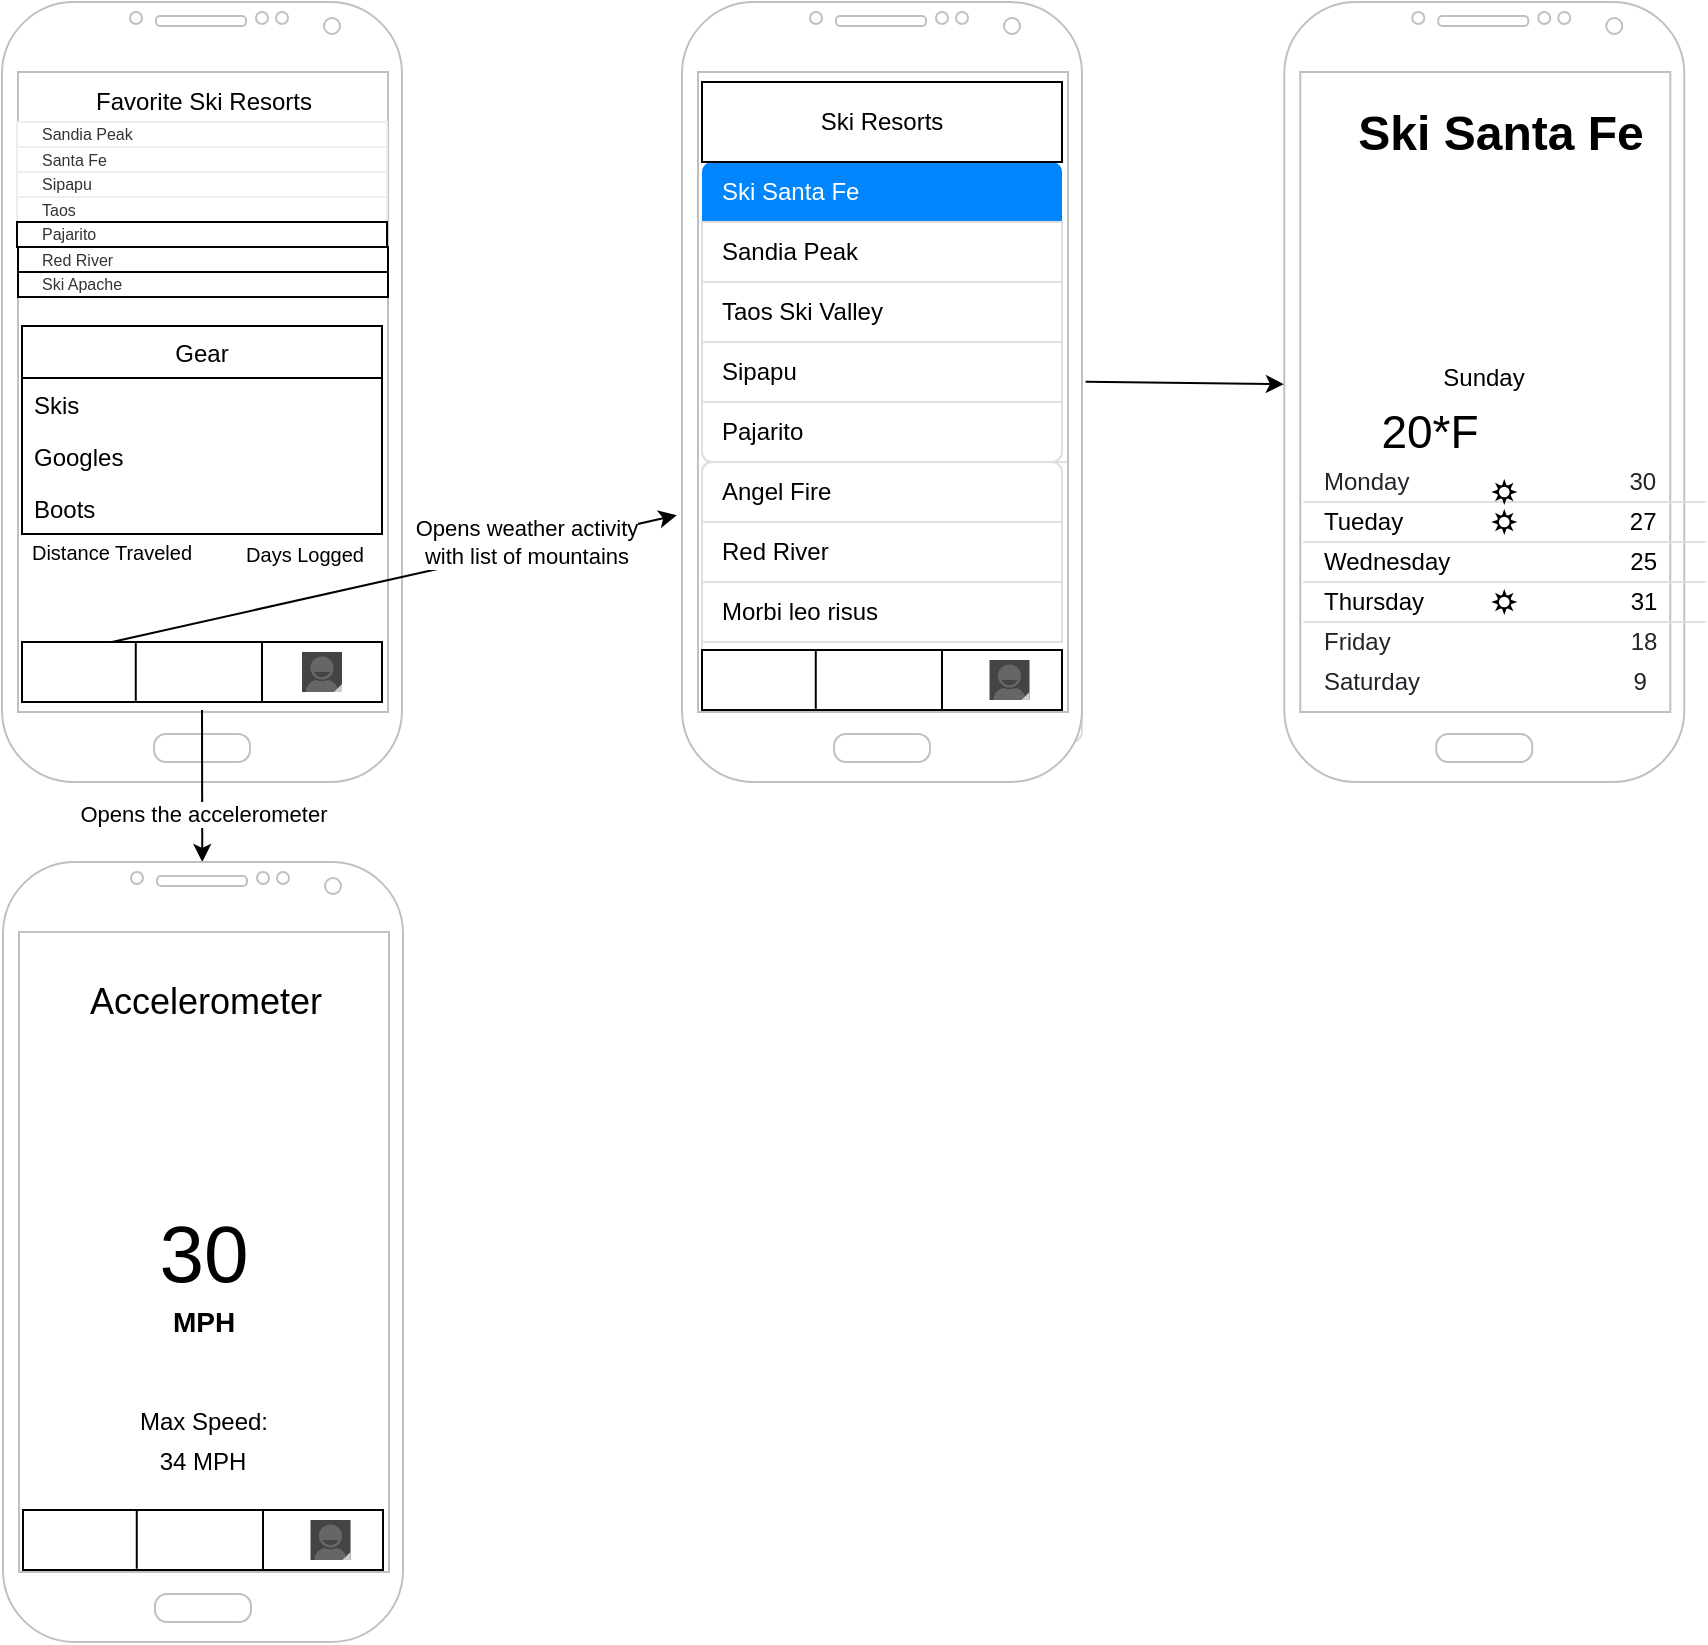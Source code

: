<mxfile version="13.10.4" type="device"><diagram id="pHv3K0GSnLGciWTlhqh7" name="Page-1"><mxGraphModel dx="1038" dy="579" grid="1" gridSize="10" guides="1" tooltips="1" connect="1" arrows="1" fold="1" page="1" pageScale="1" pageWidth="850" pageHeight="1100" background="none" math="0" shadow="0"><root><mxCell id="0"/><mxCell id="1" parent="0"/><mxCell id="HMWzWiSMyqoh51Vptta_-24" value="" style="rounded=0;whiteSpace=wrap;html=1;fillColor=#FFFFFF;" parent="1" vertex="1"><mxGeometry x="54.26" y="720" width="190" height="330" as="geometry"/></mxCell><mxCell id="TXrngmMzgFotPlCeb-uS-10" value="" style="rounded=0;whiteSpace=wrap;html=1;fillColor=#FFFFFF;fontColor=#000000;" parent="1" vertex="1"><mxGeometry x="55" y="280" width="190" height="350" as="geometry"/></mxCell><mxCell id="TXrngmMzgFotPlCeb-uS-4" value="" style="rounded=0;whiteSpace=wrap;html=1;fillColor=#FFFFFF;fontColor=#000000;" parent="1" vertex="1"><mxGeometry x="696.14" y="292.5" width="190" height="325" as="geometry"/></mxCell><mxCell id="MzibX1NVnjFAvBWeq8uA-1" value="" style="verticalLabelPosition=bottom;verticalAlign=top;html=1;shadow=0;dashed=0;strokeWidth=1;shape=mxgraph.android.phone2;strokeColor=#c0c0c0;" parent="1" vertex="1"><mxGeometry x="50" y="260" width="200" height="390" as="geometry"/></mxCell><mxCell id="etSlgPTRcAgV64d_6-O4-5" value="Gear" style="swimlane;fontStyle=0;childLayout=stackLayout;horizontal=1;startSize=26;fillColor=none;horizontalStack=0;resizeParent=1;resizeParentMax=0;resizeLast=0;collapsible=1;marginBottom=0;fontColor=#000000;" parent="1" vertex="1"><mxGeometry x="60" y="422" width="180" height="104" as="geometry"><mxRectangle x="60" y="422" width="50" height="26" as="alternateBounds"/></mxGeometry></mxCell><mxCell id="etSlgPTRcAgV64d_6-O4-6" value="Skis" style="text;strokeColor=none;fillColor=none;align=left;verticalAlign=top;spacingLeft=4;spacingRight=4;overflow=hidden;rotatable=0;points=[[0,0.5],[1,0.5]];portConstraint=eastwest;" parent="etSlgPTRcAgV64d_6-O4-5" vertex="1"><mxGeometry y="26" width="180" height="26" as="geometry"/></mxCell><mxCell id="etSlgPTRcAgV64d_6-O4-7" value="Googles" style="text;strokeColor=none;fillColor=none;align=left;verticalAlign=top;spacingLeft=4;spacingRight=4;overflow=hidden;rotatable=0;points=[[0,0.5],[1,0.5]];portConstraint=eastwest;" parent="etSlgPTRcAgV64d_6-O4-5" vertex="1"><mxGeometry y="52" width="180" height="26" as="geometry"/></mxCell><mxCell id="TXrngmMzgFotPlCeb-uS-5" value="Boots" style="text;strokeColor=none;fillColor=none;align=left;verticalAlign=top;spacingLeft=4;spacingRight=4;overflow=hidden;rotatable=0;points=[[0,0.5],[1,0.5]];portConstraint=eastwest;" parent="etSlgPTRcAgV64d_6-O4-5" vertex="1"><mxGeometry y="78" width="180" height="26" as="geometry"/></mxCell><mxCell id="MzibX1NVnjFAvBWeq8uA-18" value="" style="rounded=0;whiteSpace=wrap;html=1;" parent="1" vertex="1"><mxGeometry x="60" y="580" width="180" height="30" as="geometry"/></mxCell><mxCell id="MzibX1NVnjFAvBWeq8uA-19" value="" style="html=1;shadow=0;dashed=0;shape=mxgraph.bootstrap.rrect;rSize=5;strokeColor=#DFDFDF;html=1;whiteSpace=wrap;fillColor=#FFFFFF;fontColor=#000000;" parent="1" vertex="1"><mxGeometry x="400" y="340" width="185" height="290" as="geometry"/></mxCell><mxCell id="TXrngmMzgFotPlCeb-uS-13" value="" style="rounded=0;whiteSpace=wrap;html=1;fillColor=#FFFFFF;fontColor=#000000;" parent="MzibX1NVnjFAvBWeq8uA-19" vertex="1"><mxGeometry x="-5" y="-60" width="190" height="350" as="geometry"/></mxCell><mxCell id="MzibX1NVnjFAvBWeq8uA-20" value="Ski Santa Fe" style="html=1;shadow=0;dashed=0;shape=mxgraph.bootstrap.topButton;rSize=5;strokeColor=none;fillColor=#0085FC;fontColor=#ffffff;perimeter=none;whiteSpace=wrap;resizeWidth=1;align=left;spacing=10;" parent="MzibX1NVnjFAvBWeq8uA-19" vertex="1"><mxGeometry width="180" height="30" relative="1" as="geometry"/></mxCell><mxCell id="MzibX1NVnjFAvBWeq8uA-21" value="Sandia Peak" style="strokeColor=inherit;fillColor=inherit;gradientColor=inherit;fontColor=inherit;html=1;shadow=0;dashed=0;perimeter=none;whiteSpace=wrap;resizeWidth=1;align=left;spacing=10;" parent="MzibX1NVnjFAvBWeq8uA-19" vertex="1"><mxGeometry width="180" height="30" relative="1" as="geometry"><mxPoint y="30" as="offset"/></mxGeometry></mxCell><mxCell id="MzibX1NVnjFAvBWeq8uA-22" value="Taos Ski Valley" style="strokeColor=inherit;fillColor=inherit;gradientColor=inherit;fontColor=inherit;html=1;shadow=0;dashed=0;perimeter=none;whiteSpace=wrap;resizeWidth=1;align=left;spacing=10;" parent="MzibX1NVnjFAvBWeq8uA-19" vertex="1"><mxGeometry width="180" height="30" relative="1" as="geometry"><mxPoint y="60" as="offset"/></mxGeometry></mxCell><mxCell id="MzibX1NVnjFAvBWeq8uA-23" value="Sipapu" style="strokeColor=inherit;fillColor=inherit;gradientColor=inherit;fontColor=inherit;html=1;shadow=0;dashed=0;perimeter=none;whiteSpace=wrap;resizeWidth=1;align=left;spacing=10;" parent="MzibX1NVnjFAvBWeq8uA-19" vertex="1"><mxGeometry width="180" height="30" relative="1" as="geometry"><mxPoint y="90" as="offset"/></mxGeometry></mxCell><mxCell id="MzibX1NVnjFAvBWeq8uA-24" value="Pajarito" style="strokeColor=inherit;fillColor=inherit;gradientColor=inherit;fontColor=inherit;html=1;shadow=0;dashed=0;shape=mxgraph.bootstrap.bottomButton;rSize=5;perimeter=none;whiteSpace=wrap;resizeWidth=1;resizeHeight=0;align=left;spacing=10;" parent="MzibX1NVnjFAvBWeq8uA-19" vertex="1"><mxGeometry y="1" width="180" height="30" relative="1" as="geometry"><mxPoint y="-170" as="offset"/></mxGeometry></mxCell><mxCell id="MzibX1NVnjFAvBWeq8uA-25" value="Ski Resorts" style="rounded=0;whiteSpace=wrap;html=1;" parent="1" vertex="1"><mxGeometry x="400" y="300" width="180" height="40" as="geometry"/></mxCell><mxCell id="MzibX1NVnjFAvBWeq8uA-44" value="" style="html=1;shadow=0;dashed=0;shape=mxgraph.bootstrap.rrect;rSize=5;strokeColor=#DFDFDF;html=1;whiteSpace=wrap;fillColor=#FFFFFF;fontColor=#000000;" parent="1" vertex="1"><mxGeometry x="400" y="490" width="190" height="140" as="geometry"/></mxCell><mxCell id="MzibX1NVnjFAvBWeq8uA-45" value="Angel Fire" style="strokeColor=inherit;fillColor=inherit;gradientColor=inherit;fontColor=inherit;html=1;shadow=0;dashed=0;shape=mxgraph.bootstrap.topButton;rSize=5;perimeter=none;whiteSpace=wrap;resizeWidth=1;align=left;spacing=10;" parent="MzibX1NVnjFAvBWeq8uA-44" vertex="1"><mxGeometry width="180" height="30" relative="1" as="geometry"/></mxCell><mxCell id="MzibX1NVnjFAvBWeq8uA-46" value="Red River" style="strokeColor=inherit;fillColor=inherit;gradientColor=inherit;fontColor=inherit;html=1;shadow=0;dashed=0;perimeter=none;whiteSpace=wrap;resizeWidth=1;align=left;spacing=10;" parent="MzibX1NVnjFAvBWeq8uA-44" vertex="1"><mxGeometry width="180" height="30" relative="1" as="geometry"><mxPoint y="30" as="offset"/></mxGeometry></mxCell><mxCell id="MzibX1NVnjFAvBWeq8uA-47" value="Morbi leo risus" style="strokeColor=inherit;fillColor=inherit;gradientColor=inherit;fontColor=inherit;html=1;shadow=0;dashed=0;perimeter=none;whiteSpace=wrap;resizeWidth=1;align=left;spacing=10;" parent="MzibX1NVnjFAvBWeq8uA-44" vertex="1"><mxGeometry width="180" height="30" relative="1" as="geometry"><mxPoint y="60" as="offset"/></mxGeometry></mxCell><mxCell id="MzibX1NVnjFAvBWeq8uA-49" value="Durango" style="strokeColor=inherit;fillColor=inherit;gradientColor=inherit;fontColor=inherit;html=1;shadow=0;dashed=0;shape=mxgraph.bootstrap.bottomButton;rSize=5;perimeter=none;whiteSpace=wrap;resizeWidth=1;resizeHeight=0;align=left;spacing=10;" parent="MzibX1NVnjFAvBWeq8uA-44" vertex="1"><mxGeometry y="1" width="180" height="30" relative="1" as="geometry"><mxPoint y="-30" as="offset"/></mxGeometry></mxCell><mxCell id="MzibX1NVnjFAvBWeq8uA-57" value="" style="shape=image;html=1;verticalAlign=top;verticalLabelPosition=bottom;labelBackgroundColor=#ffffff;imageAspect=0;aspect=fixed;image=https://cdn4.iconfinder.com/data/icons/evil-icons-user-interface/64/picture-128.png" parent="1" vertex="1"><mxGeometry x="70" y="580" width="30" height="30" as="geometry"/></mxCell><mxCell id="MzibX1NVnjFAvBWeq8uA-58" value="" style="verticalLabelPosition=bottom;verticalAlign=top;html=1;shadow=0;dashed=0;strokeWidth=1;shape=mxgraph.android.contact_badge_normal;" parent="1" vertex="1"><mxGeometry x="200" y="585" width="20" height="20" as="geometry"/></mxCell><mxCell id="MzibX1NVnjFAvBWeq8uA-79" value="" style="verticalLabelPosition=bottom;verticalAlign=top;html=1;shadow=0;dashed=0;strokeWidth=1;shape=mxgraph.android.phone2;strokeColor=#c0c0c0;" parent="1" vertex="1"><mxGeometry x="691.14" y="260" width="200" height="390" as="geometry"/></mxCell><mxCell id="MzibX1NVnjFAvBWeq8uA-80" value="" style="shape=image;html=1;verticalAlign=top;verticalLabelPosition=bottom;labelBackgroundColor=#ffffff;imageAspect=0;aspect=fixed;image=https://cdn2.iconfinder.com/data/icons/circle-icons-1/64/image-128.png" parent="1" vertex="1"><mxGeometry x="749.14" y="346" width="92" height="92" as="geometry"/></mxCell><mxCell id="MzibX1NVnjFAvBWeq8uA-81" value="" style="shape=image;html=1;verticalAlign=top;verticalLabelPosition=bottom;labelBackgroundColor=#ffffff;imageAspect=0;aspect=fixed;image=https://cdn3.iconfinder.com/data/icons/tiny-weather-1/512/snow-cloud-128.png" parent="1" vertex="1"><mxGeometry x="801.14" y="452" width="48" height="48" as="geometry"/></mxCell><mxCell id="MzibX1NVnjFAvBWeq8uA-82" value="&lt;span style=&quot;font-size: 23px&quot;&gt;20*F&lt;/span&gt;" style="text;html=1;strokeColor=none;fillColor=none;align=center;verticalAlign=middle;whiteSpace=wrap;rounded=0;" parent="1" vertex="1"><mxGeometry x="727.14" y="450" width="74" height="50" as="geometry"/></mxCell><mxCell id="MzibX1NVnjFAvBWeq8uA-83" value="Monday&amp;nbsp; &amp;nbsp; &amp;nbsp; &amp;nbsp; &amp;nbsp; &amp;nbsp; &amp;nbsp; &amp;nbsp; &amp;nbsp; &amp;nbsp; &amp;nbsp; &amp;nbsp; &amp;nbsp; &amp;nbsp; &amp;nbsp; &amp;nbsp; &amp;nbsp;30" style="html=1;strokeColor=none;fillColor=none;fontColor=#212529;perimeter=none;whiteSpace=wrap;resizeWidth=1;align=left;spacing=10;" parent="1" vertex="1"><mxGeometry x="701.14" y="490" width="200" height="20" as="geometry"/></mxCell><mxCell id="MzibX1NVnjFAvBWeq8uA-84" value="Tueday&amp;nbsp; &amp;nbsp; &amp;nbsp; &amp;nbsp; &amp;nbsp; &amp;nbsp; &amp;nbsp; &amp;nbsp; &amp;nbsp; &amp;nbsp; &amp;nbsp; &amp;nbsp; &amp;nbsp; &amp;nbsp; &amp;nbsp; &amp;nbsp; &amp;nbsp; 27" style="shape=partialRectangle;whiteSpace=wrap;left=0;right=0;fillColor=none;strokeColor=#DFDFDF;html=1;shadow=0;dashed=0;perimeter=none;whiteSpace=wrap;resizeWidth=1;align=left;spacing=10;" parent="1" vertex="1"><mxGeometry x="701.14" y="510" width="200" height="20" as="geometry"/></mxCell><mxCell id="MzibX1NVnjFAvBWeq8uA-85" value="Wednesday&amp;nbsp; &amp;nbsp; &amp;nbsp; &amp;nbsp; &amp;nbsp; &amp;nbsp; &amp;nbsp; &amp;nbsp; &amp;nbsp; &amp;nbsp; &amp;nbsp; &amp;nbsp; &amp;nbsp; &amp;nbsp;25" style="shape=partialRectangle;whiteSpace=wrap;left=0;right=0;fillColor=none;strokeColor=#DFDFDF;html=1;shadow=0;dashed=0;perimeter=none;whiteSpace=wrap;resizeWidth=1;align=left;spacing=10;" parent="1" vertex="1"><mxGeometry x="701.14" y="530" width="200" height="20" as="geometry"/></mxCell><mxCell id="MzibX1NVnjFAvBWeq8uA-86" value="Thursday&amp;nbsp; &amp;nbsp; &amp;nbsp; &amp;nbsp; &amp;nbsp; &amp;nbsp; &amp;nbsp; &amp;nbsp; &amp;nbsp; &amp;nbsp; &amp;nbsp; &amp;nbsp; &amp;nbsp; &amp;nbsp; &amp;nbsp; &amp;nbsp;31" style="shape=partialRectangle;whiteSpace=wrap;left=0;right=0;fillColor=none;strokeColor=#DFDFDF;html=1;shadow=0;dashed=0;perimeter=none;whiteSpace=wrap;resizeWidth=1;align=left;spacing=10;" parent="1" vertex="1"><mxGeometry x="701.14" y="550" width="200" height="20" as="geometry"/></mxCell><mxCell id="MzibX1NVnjFAvBWeq8uA-87" value="Friday&amp;nbsp; &amp;nbsp; &amp;nbsp; &amp;nbsp; &amp;nbsp; &amp;nbsp; &amp;nbsp; &amp;nbsp; &amp;nbsp; &amp;nbsp; &amp;nbsp; &amp;nbsp; &amp;nbsp; &amp;nbsp; &amp;nbsp; &amp;nbsp; &amp;nbsp; &amp;nbsp; 18" style="html=1;strokeColor=none;fillColor=none;fontColor=#212529;perimeter=none;whiteSpace=wrap;resizeWidth=1;align=left;spacing=10;" parent="1" vertex="1"><mxGeometry x="701.14" y="570" width="200" height="20" as="geometry"/></mxCell><mxCell id="MzibX1NVnjFAvBWeq8uA-88" value="Saturday&amp;nbsp; &amp;nbsp; &amp;nbsp; &amp;nbsp; &amp;nbsp; &amp;nbsp; &amp;nbsp; &amp;nbsp; &amp;nbsp; &amp;nbsp; &amp;nbsp; &amp;nbsp; &amp;nbsp; &amp;nbsp; &amp;nbsp; &amp;nbsp; 9" style="html=1;strokeColor=none;fillColor=none;fontColor=#212529;perimeter=none;whiteSpace=wrap;resizeWidth=1;align=left;spacing=10;" parent="1" vertex="1"><mxGeometry x="701.14" y="590" width="200" height="20" as="geometry"/></mxCell><mxCell id="MzibX1NVnjFAvBWeq8uA-89" value="Sunday" style="text;html=1;strokeColor=none;fillColor=none;align=center;verticalAlign=middle;whiteSpace=wrap;rounded=0;" parent="1" vertex="1"><mxGeometry x="771.14" y="438" width="40" height="20" as="geometry"/></mxCell><mxCell id="MzibX1NVnjFAvBWeq8uA-91" value="" style="verticalLabelPosition=bottom;verticalAlign=top;html=1;shape=mxgraph.basic.sun" parent="1" vertex="1"><mxGeometry x="796.14" y="500" width="10" height="10" as="geometry"/></mxCell><mxCell id="MzibX1NVnjFAvBWeq8uA-92" value="" style="verticalLabelPosition=bottom;verticalAlign=top;html=1;shape=mxgraph.basic.sun" parent="1" vertex="1"><mxGeometry x="796.14" y="515" width="10" height="10" as="geometry"/></mxCell><mxCell id="MzibX1NVnjFAvBWeq8uA-93" value="" style="verticalLabelPosition=bottom;verticalAlign=top;html=1;shape=mxgraph.basic.sun" parent="1" vertex="1"><mxGeometry x="796.14" y="555" width="10" height="10" as="geometry"/></mxCell><mxCell id="MzibX1NVnjFAvBWeq8uA-94" value="" style="shape=image;html=1;verticalAlign=top;verticalLabelPosition=bottom;labelBackgroundColor=#ffffff;imageAspect=0;aspect=fixed;image=https://cdn3.iconfinder.com/data/icons/tiny-weather-1/512/cloudy-128.png" parent="1" vertex="1"><mxGeometry x="791.14" y="530" width="20" height="20" as="geometry"/></mxCell><mxCell id="MzibX1NVnjFAvBWeq8uA-95" value="" style="shape=image;html=1;verticalAlign=top;verticalLabelPosition=bottom;labelBackgroundColor=#ffffff;imageAspect=0;aspect=fixed;image=https://cdn3.iconfinder.com/data/icons/tiny-weather-1/512/snow-cloud-128.png" parent="1" vertex="1"><mxGeometry x="792.14" y="572" width="18" height="18" as="geometry"/></mxCell><mxCell id="MzibX1NVnjFAvBWeq8uA-96" value="" style="shape=image;html=1;verticalAlign=top;verticalLabelPosition=bottom;labelBackgroundColor=#ffffff;imageAspect=0;aspect=fixed;image=https://cdn3.iconfinder.com/data/icons/tiny-weather-1/512/snow-cloud-128.png" parent="1" vertex="1"><mxGeometry x="792.14" y="592" width="18" height="18" as="geometry"/></mxCell><mxCell id="MzibX1NVnjFAvBWeq8uA-97" value="" style="shape=image;html=1;verticalAlign=top;verticalLabelPosition=bottom;labelBackgroundColor=#ffffff;imageAspect=0;aspect=fixed;image=https://cdn4.iconfinder.com/data/icons/wirecons-free-vector-icons/32/back-alt-128.png" parent="1" vertex="1"><mxGeometry x="707.14" y="300" width="20" height="20" as="geometry"/></mxCell><mxCell id="MzibX1NVnjFAvBWeq8uA-98" value="Ski Santa Fe" style="text;strokeColor=none;fillColor=none;html=1;fontSize=24;fontStyle=1;verticalAlign=middle;align=center;" parent="1" vertex="1"><mxGeometry x="749.14" y="306" width="100" height="40" as="geometry"/></mxCell><mxCell id="0CzwnWw1QFoB78ATKUCo-1" value="" style="endArrow=classic;html=1;exitX=0.25;exitY=0;exitDx=0;exitDy=0;entryX=-0.013;entryY=0.658;entryDx=0;entryDy=0;entryPerimeter=0;" parent="1" source="MzibX1NVnjFAvBWeq8uA-18" target="MzibX1NVnjFAvBWeq8uA-2" edge="1"><mxGeometry width="50" height="50" relative="1" as="geometry"><mxPoint x="217" y="582.5" as="sourcePoint"/><mxPoint x="375" y="550" as="targetPoint"/></mxGeometry></mxCell><mxCell id="HMWzWiSMyqoh51Vptta_-3" value="Opens weather activity&lt;br&gt;with list of mountains" style="edgeLabel;html=1;align=center;verticalAlign=middle;resizable=0;points=[];" parent="0CzwnWw1QFoB78ATKUCo-1" vertex="1" connectable="0"><mxGeometry x="0.191" y="-2" relative="1" as="geometry"><mxPoint x="38.03" y="-14.14" as="offset"/></mxGeometry></mxCell><mxCell id="0CzwnWw1QFoB78ATKUCo-2" value="" style="endArrow=classic;html=1;entryX=-0.001;entryY=0.49;entryDx=0;entryDy=0;entryPerimeter=0;exitX=1.009;exitY=0.487;exitDx=0;exitDy=0;exitPerimeter=0;" parent="1" source="MzibX1NVnjFAvBWeq8uA-2" target="MzibX1NVnjFAvBWeq8uA-79" edge="1"><mxGeometry width="50" height="50" relative="1" as="geometry"><mxPoint x="522.38" y="448" as="sourcePoint"/><mxPoint x="572.38" y="448.5" as="targetPoint"/></mxGeometry></mxCell><mxCell id="0CzwnWw1QFoB78ATKUCo-46" value="&lt;font style=&quot;font-size: 10px&quot;&gt;Days Logged&lt;br&gt;&lt;/font&gt;" style="text;html=1;strokeColor=none;fillColor=none;align=center;verticalAlign=middle;whiteSpace=wrap;rounded=0;" parent="1" vertex="1"><mxGeometry x="169" y="530" width="65" height="11" as="geometry"/></mxCell><mxCell id="0CzwnWw1QFoB78ATKUCo-49" value="&lt;font style=&quot;font-size: 10px&quot;&gt;Distance Traveled&lt;br&gt;&lt;/font&gt;" style="text;html=1;strokeColor=none;fillColor=none;align=center;verticalAlign=middle;whiteSpace=wrap;rounded=0;" parent="1" vertex="1"><mxGeometry x="60" y="525" width="90" height="20" as="geometry"/></mxCell><mxCell id="0CzwnWw1QFoB78ATKUCo-52" value="" style="strokeWidth=1;html=1;shadow=0;dashed=0;shape=mxgraph.android.rrect;rSize=0;strokeColor=#eeeeee;fillColor=#ffffff;gradientColor=none; textAlign=&quot;center&quot;;" parent="1" vertex="1"><mxGeometry x="57.5" y="320" width="185" height="50" as="geometry"/></mxCell><mxCell id="0CzwnWw1QFoB78ATKUCo-53" value="Sandia Peak" style="strokeColor=inherit;fillColor=inherit;gradientColor=inherit;strokeWidth=1;html=1;shadow=0;dashed=0;shape=mxgraph.android.rrect;rSize=0;align=left;spacingLeft=10;fontSize=8;fontColor=#333333;" parent="0CzwnWw1QFoB78ATKUCo-52" vertex="1"><mxGeometry width="185" height="12.5" as="geometry"/></mxCell><mxCell id="0CzwnWw1QFoB78ATKUCo-54" value="Santa Fe" style="strokeColor=inherit;fillColor=inherit;gradientColor=inherit;strokeWidth=1;html=1;shadow=0;dashed=0;shape=mxgraph.android.rrect;rSize=0;align=left;spacingLeft=10;fontSize=8;fontColor=#333333;" parent="0CzwnWw1QFoB78ATKUCo-52" vertex="1"><mxGeometry y="12.5" width="185" height="12.5" as="geometry"/></mxCell><mxCell id="0CzwnWw1QFoB78ATKUCo-55" value="Sipapu" style="strokeColor=inherit;fillColor=inherit;gradientColor=inherit;strokeWidth=1;html=1;shadow=0;dashed=0;shape=mxgraph.android.rrect;rSize=0;align=left;spacingLeft=10;fontSize=8;fontColor=#333333;" parent="0CzwnWw1QFoB78ATKUCo-52" vertex="1"><mxGeometry y="25" width="185" height="12.5" as="geometry"/></mxCell><mxCell id="0CzwnWw1QFoB78ATKUCo-56" value="Taos" style="strokeColor=inherit;fillColor=inherit;gradientColor=inherit;strokeWidth=1;html=1;shadow=0;dashed=0;shape=mxgraph.android.rrect;rSize=0;align=left;spacingLeft=10;fontSize=8;fontColor=#333333;" parent="0CzwnWw1QFoB78ATKUCo-52" vertex="1"><mxGeometry y="37.5" width="185" height="12.5" as="geometry"/></mxCell><mxCell id="HMWzWiSMyqoh51Vptta_-5" value="" style="shape=image;html=1;verticalAlign=top;verticalLabelPosition=bottom;labelBackgroundColor=#ffffff;imageAspect=0;aspect=fixed;image=https://cdn1.iconfinder.com/data/icons/dashboard-line-style-1/32/dashboard__Meter-128.png" parent="1" vertex="1"><mxGeometry x="131" y="576" width="38" height="38" as="geometry"/></mxCell><mxCell id="HMWzWiSMyqoh51Vptta_-6" value="" style="endArrow=none;html=1;exitX=0.316;exitY=0.98;exitDx=0;exitDy=0;exitPerimeter=0;entryX=0.316;entryY=0;entryDx=0;entryDy=0;entryPerimeter=0;" parent="1" source="MzibX1NVnjFAvBWeq8uA-18" target="MzibX1NVnjFAvBWeq8uA-18" edge="1"><mxGeometry width="50" height="50" relative="1" as="geometry"><mxPoint x="240" y="710" as="sourcePoint"/><mxPoint x="110" y="730" as="targetPoint"/></mxGeometry></mxCell><mxCell id="HMWzWiSMyqoh51Vptta_-7" value="" style="endArrow=none;html=1;" parent="1" edge="1"><mxGeometry width="50" height="50" relative="1" as="geometry"><mxPoint x="180" y="610" as="sourcePoint"/><mxPoint x="180" y="580" as="targetPoint"/><Array as="points"/></mxGeometry></mxCell><mxCell id="HMWzWiSMyqoh51Vptta_-15" value="" style="rounded=0;whiteSpace=wrap;html=1;" parent="1" vertex="1"><mxGeometry x="400" y="584" width="180" height="30" as="geometry"/></mxCell><mxCell id="HMWzWiSMyqoh51Vptta_-16" value="" style="shape=image;html=1;verticalAlign=top;verticalLabelPosition=bottom;labelBackgroundColor=#ffffff;imageAspect=0;aspect=fixed;image=https://cdn4.iconfinder.com/data/icons/evil-icons-user-interface/64/picture-128.png" parent="1" vertex="1"><mxGeometry x="413.76" y="584" width="30" height="30" as="geometry"/></mxCell><mxCell id="HMWzWiSMyqoh51Vptta_-17" value="" style="verticalLabelPosition=bottom;verticalAlign=top;html=1;shadow=0;dashed=0;strokeWidth=1;shape=mxgraph.android.contact_badge_normal;" parent="1" vertex="1"><mxGeometry x="543.76" y="589" width="20" height="20" as="geometry"/></mxCell><mxCell id="HMWzWiSMyqoh51Vptta_-18" value="" style="shape=image;html=1;verticalAlign=top;verticalLabelPosition=bottom;labelBackgroundColor=#ffffff;imageAspect=0;aspect=fixed;image=https://cdn1.iconfinder.com/data/icons/dashboard-line-style-1/32/dashboard__Meter-128.png" parent="1" vertex="1"><mxGeometry x="471" y="580" width="38" height="38" as="geometry"/></mxCell><mxCell id="HMWzWiSMyqoh51Vptta_-19" value="" style="endArrow=none;html=1;exitX=0.316;exitY=0.98;exitDx=0;exitDy=0;exitPerimeter=0;entryX=0.316;entryY=0;entryDx=0;entryDy=0;entryPerimeter=0;" parent="1" source="HMWzWiSMyqoh51Vptta_-15" target="HMWzWiSMyqoh51Vptta_-15" edge="1"><mxGeometry width="50" height="50" relative="1" as="geometry"><mxPoint x="580" y="714" as="sourcePoint"/><mxPoint x="450" y="734" as="targetPoint"/></mxGeometry></mxCell><mxCell id="HMWzWiSMyqoh51Vptta_-20" value="" style="endArrow=none;html=1;" parent="1" edge="1"><mxGeometry width="50" height="50" relative="1" as="geometry"><mxPoint x="520" y="614" as="sourcePoint"/><mxPoint x="520" y="584" as="targetPoint"/><Array as="points"/></mxGeometry></mxCell><mxCell id="HMWzWiSMyqoh51Vptta_-21" value="" style="endArrow=classic;html=1;exitX=0.5;exitY=1;exitDx=0;exitDy=0;" parent="1" source="HMWzWiSMyqoh51Vptta_-5" target="HMWzWiSMyqoh51Vptta_-22" edge="1"><mxGeometry width="50" height="50" relative="1" as="geometry"><mxPoint x="280" y="730" as="sourcePoint"/><mxPoint x="360" y="720" as="targetPoint"/></mxGeometry></mxCell><mxCell id="HMWzWiSMyqoh51Vptta_-29" value="&lt;font color=&quot;#000000&quot;&gt;Opens the accelerometer&amp;nbsp;&lt;br&gt;&lt;/font&gt;" style="edgeLabel;html=1;align=center;verticalAlign=middle;resizable=0;points=[];fontColor=#FFFFFF;" parent="HMWzWiSMyqoh51Vptta_-21" vertex="1" connectable="0"><mxGeometry x="-0.136" y="3" relative="1" as="geometry"><mxPoint x="-1.56" y="19.12" as="offset"/></mxGeometry></mxCell><mxCell id="HMWzWiSMyqoh51Vptta_-22" value="" style="verticalLabelPosition=bottom;verticalAlign=top;html=1;shadow=0;dashed=0;strokeWidth=1;shape=mxgraph.android.phone2;strokeColor=#c0c0c0;" parent="1" vertex="1"><mxGeometry x="50.5" y="690" width="200" height="390" as="geometry"/></mxCell><mxCell id="HMWzWiSMyqoh51Vptta_-25" value="&lt;font style=&quot;font-size: 18px&quot;&gt;Accelerometer&lt;/font&gt;" style="text;html=1;strokeColor=none;fillColor=none;align=center;verticalAlign=middle;whiteSpace=wrap;rounded=0;" parent="1" vertex="1"><mxGeometry x="131.5" y="750" width="40" height="20" as="geometry"/></mxCell><mxCell id="HMWzWiSMyqoh51Vptta_-26" value="&lt;b&gt;&lt;font style=&quot;font-size: 14px&quot;&gt;MPH&lt;/font&gt;&lt;/b&gt;" style="text;html=1;strokeColor=none;fillColor=none;align=center;verticalAlign=middle;whiteSpace=wrap;rounded=0;" parent="1" vertex="1"><mxGeometry x="130.5" y="910" width="40" height="20" as="geometry"/></mxCell><mxCell id="HMWzWiSMyqoh51Vptta_-27" value="&lt;font style=&quot;font-size: 40px&quot;&gt;30&lt;/font&gt;" style="text;html=1;strokeColor=none;fillColor=none;align=center;verticalAlign=middle;whiteSpace=wrap;rounded=0;" parent="1" vertex="1"><mxGeometry x="130.5" y="875" width="40" height="20" as="geometry"/></mxCell><mxCell id="TXrngmMzgFotPlCeb-uS-1" value="Max Speed:" style="text;html=1;strokeColor=none;fillColor=none;align=center;verticalAlign=middle;whiteSpace=wrap;rounded=0;fontColor=#000000;" parent="1" vertex="1"><mxGeometry x="113.62" y="960" width="73.76" height="20" as="geometry"/></mxCell><mxCell id="TXrngmMzgFotPlCeb-uS-2" value="34 MPH" style="text;html=1;strokeColor=none;fillColor=none;align=center;verticalAlign=middle;whiteSpace=wrap;rounded=0;fontColor=#000000;" parent="1" vertex="1"><mxGeometry x="123.12" y="980" width="54.76" height="20" as="geometry"/></mxCell><mxCell id="TXrngmMzgFotPlCeb-uS-6" value="Pajarito" style="strokeColor=inherit;fillColor=inherit;gradientColor=inherit;strokeWidth=1;html=1;shadow=0;dashed=0;shape=mxgraph.android.rrect;rSize=0;align=left;spacingLeft=10;fontSize=8;fontColor=#333333;" parent="1" vertex="1"><mxGeometry x="57.5" y="370" width="185" height="12.5" as="geometry"/></mxCell><mxCell id="TXrngmMzgFotPlCeb-uS-7" value="Red River" style="strokeColor=inherit;fillColor=inherit;gradientColor=inherit;strokeWidth=1;html=1;shadow=0;dashed=0;shape=mxgraph.android.rrect;rSize=0;align=left;spacingLeft=10;fontSize=8;fontColor=#333333;" parent="1" vertex="1"><mxGeometry x="58" y="382.5" width="185" height="12.5" as="geometry"/></mxCell><mxCell id="TXrngmMzgFotPlCeb-uS-8" value="Ski Apache" style="strokeColor=inherit;fillColor=inherit;gradientColor=inherit;strokeWidth=1;html=1;shadow=0;dashed=0;shape=mxgraph.android.rrect;rSize=0;align=left;spacingLeft=10;fontSize=8;fontColor=#333333;" parent="1" vertex="1"><mxGeometry x="58" y="395" width="185" height="12.5" as="geometry"/></mxCell><mxCell id="MzibX1NVnjFAvBWeq8uA-2" value="" style="verticalLabelPosition=bottom;verticalAlign=top;html=1;shadow=0;dashed=0;strokeWidth=1;shape=mxgraph.android.phone2;strokeColor=#c0c0c0;" parent="1" vertex="1"><mxGeometry x="390" y="260" width="200" height="390" as="geometry"/></mxCell><mxCell id="TXrngmMzgFotPlCeb-uS-15" value="" style="rounded=0;whiteSpace=wrap;html=1;" parent="1" vertex="1"><mxGeometry x="60.5" y="1014" width="180" height="30" as="geometry"/></mxCell><mxCell id="TXrngmMzgFotPlCeb-uS-16" value="" style="shape=image;html=1;verticalAlign=top;verticalLabelPosition=bottom;labelBackgroundColor=#ffffff;imageAspect=0;aspect=fixed;image=https://cdn4.iconfinder.com/data/icons/evil-icons-user-interface/64/picture-128.png" parent="1" vertex="1"><mxGeometry x="74.26" y="1014" width="30" height="30" as="geometry"/></mxCell><mxCell id="TXrngmMzgFotPlCeb-uS-17" value="" style="verticalLabelPosition=bottom;verticalAlign=top;html=1;shadow=0;dashed=0;strokeWidth=1;shape=mxgraph.android.contact_badge_normal;" parent="1" vertex="1"><mxGeometry x="204.26" y="1019" width="20" height="20" as="geometry"/></mxCell><mxCell id="TXrngmMzgFotPlCeb-uS-18" value="" style="shape=image;html=1;verticalAlign=top;verticalLabelPosition=bottom;labelBackgroundColor=#ffffff;imageAspect=0;aspect=fixed;image=https://cdn1.iconfinder.com/data/icons/dashboard-line-style-1/32/dashboard__Meter-128.png" parent="1" vertex="1"><mxGeometry x="131.5" y="1010" width="38" height="38" as="geometry"/></mxCell><mxCell id="TXrngmMzgFotPlCeb-uS-19" value="" style="endArrow=none;html=1;exitX=0.316;exitY=0.98;exitDx=0;exitDy=0;exitPerimeter=0;entryX=0.316;entryY=0;entryDx=0;entryDy=0;entryPerimeter=0;" parent="1" source="TXrngmMzgFotPlCeb-uS-15" target="TXrngmMzgFotPlCeb-uS-15" edge="1"><mxGeometry width="50" height="50" relative="1" as="geometry"><mxPoint x="240.5" y="1144" as="sourcePoint"/><mxPoint x="110.5" y="1164" as="targetPoint"/></mxGeometry></mxCell><mxCell id="TXrngmMzgFotPlCeb-uS-20" value="" style="endArrow=none;html=1;" parent="1" edge="1"><mxGeometry width="50" height="50" relative="1" as="geometry"><mxPoint x="180.5" y="1044" as="sourcePoint"/><mxPoint x="180.5" y="1014" as="targetPoint"/><Array as="points"/></mxGeometry></mxCell><mxCell id="TXrngmMzgFotPlCeb-uS-21" value="Favorite Ski Resorts" style="text;html=1;strokeColor=none;fillColor=none;align=center;verticalAlign=middle;whiteSpace=wrap;rounded=0;fontColor=#000000;" parent="1" vertex="1"><mxGeometry x="75.5" y="300" width="150" height="20" as="geometry"/></mxCell></root></mxGraphModel></diagram></mxfile>